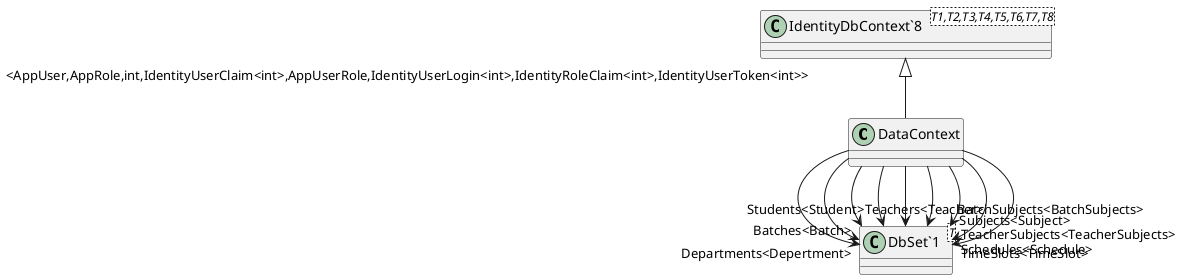 @startuml
class DataContext {
}
class "IdentityDbContext`8"<T1,T2,T3,T4,T5,T6,T7,T8> {
}
class "DbSet`1"<T> {
}
"IdentityDbContext`8" "<AppUser,AppRole,int,IdentityUserClaim<int>,AppUserRole,IdentityUserLogin<int>,IdentityRoleClaim<int>,IdentityUserToken<int>>" <|-- DataContext
DataContext --> "Departments<Depertment>" "DbSet`1"
DataContext --> "Batches<Batch>" "DbSet`1"
DataContext --> "Teachers<Teacher>" "DbSet`1"
DataContext --> "Students<Student>" "DbSet`1"
DataContext --> "Subjects<Subject>" "DbSet`1"
DataContext --> "BatchSubjects<BatchSubjects>" "DbSet`1"
DataContext --> "TeacherSubjects<TeacherSubjects>" "DbSet`1"
DataContext --> "Schedules<Schedule>" "DbSet`1"
DataContext --> "TimeSlots<TimeSlot>" "DbSet`1"
@enduml
